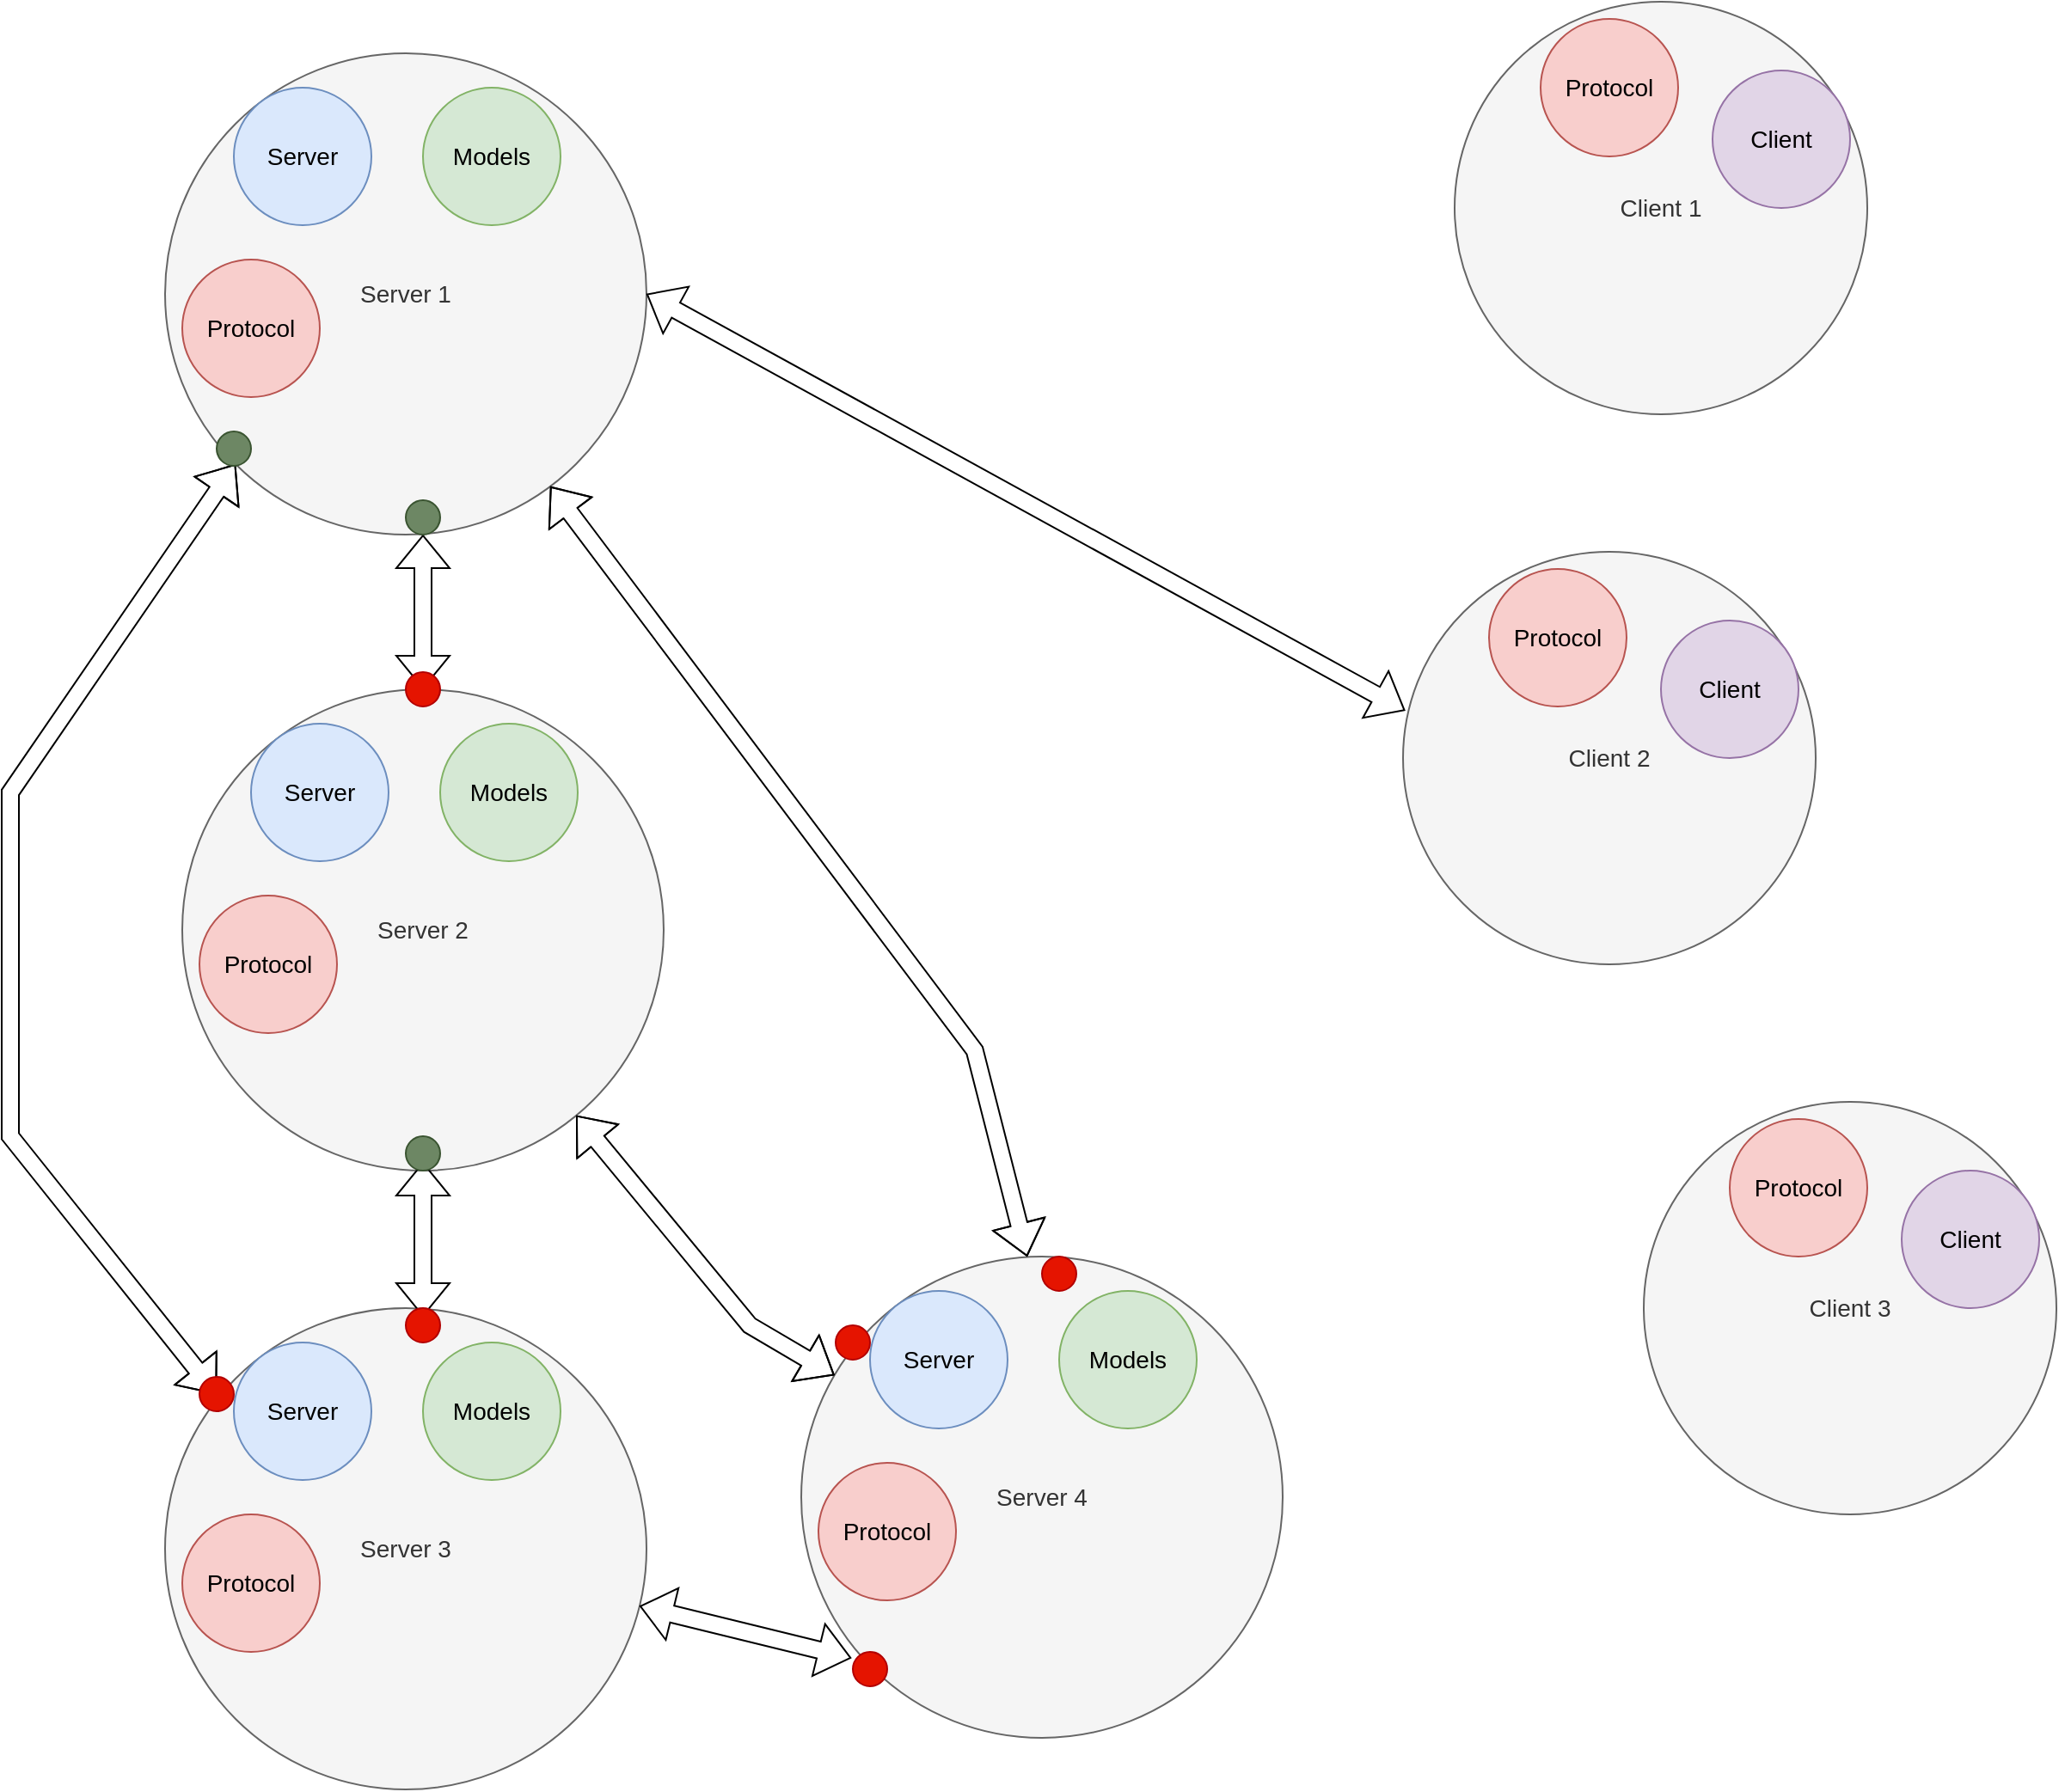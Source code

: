 <mxfile version="20.6.0" type="device" pages="2"><diagram id="C5RBs43oDa-KdzZeNtuy" name="Page-1"><mxGraphModel dx="1581" dy="836" grid="1" gridSize="10" guides="1" tooltips="1" connect="1" arrows="1" fold="1" page="1" pageScale="1" pageWidth="1920" pageHeight="1200" math="0" shadow="0"><root><mxCell id="WIyWlLk6GJQsqaUBKTNV-0"/><mxCell id="WIyWlLk6GJQsqaUBKTNV-1" parent="WIyWlLk6GJQsqaUBKTNV-0"/><mxCell id="MP1vZMVsDTyIc9BMjulb-2" value="&lt;font style=&quot;font-size: 14px;&quot;&gt;Server 1&lt;br&gt;&lt;/font&gt;" style="ellipse;whiteSpace=wrap;html=1;aspect=fixed;fillColor=#f5f5f5;fontColor=#333333;strokeColor=#666666;" vertex="1" parent="WIyWlLk6GJQsqaUBKTNV-1"><mxGeometry x="120" y="120" width="280" height="280" as="geometry"/></mxCell><mxCell id="MP1vZMVsDTyIc9BMjulb-3" value="Server" style="ellipse;whiteSpace=wrap;html=1;aspect=fixed;fontSize=14;fillColor=#dae8fc;strokeColor=#6c8ebf;" vertex="1" parent="WIyWlLk6GJQsqaUBKTNV-1"><mxGeometry x="160" y="140" width="80" height="80" as="geometry"/></mxCell><mxCell id="MP1vZMVsDTyIc9BMjulb-4" value="Models" style="ellipse;whiteSpace=wrap;html=1;aspect=fixed;fontSize=14;fillColor=#d5e8d4;strokeColor=#82b366;" vertex="1" parent="WIyWlLk6GJQsqaUBKTNV-1"><mxGeometry x="270" y="140" width="80" height="80" as="geometry"/></mxCell><mxCell id="MP1vZMVsDTyIc9BMjulb-5" value="Protocol" style="ellipse;whiteSpace=wrap;html=1;aspect=fixed;fontSize=14;fillColor=#f8cecc;strokeColor=#b85450;" vertex="1" parent="WIyWlLk6GJQsqaUBKTNV-1"><mxGeometry x="130" y="240" width="80" height="80" as="geometry"/></mxCell><mxCell id="MP1vZMVsDTyIc9BMjulb-6" value="&lt;font style=&quot;font-size: 14px;&quot;&gt;Server 2&lt;br&gt;&lt;/font&gt;" style="ellipse;whiteSpace=wrap;html=1;aspect=fixed;fillColor=#f5f5f5;fontColor=#333333;strokeColor=#666666;" vertex="1" parent="WIyWlLk6GJQsqaUBKTNV-1"><mxGeometry x="130" y="490" width="280" height="280" as="geometry"/></mxCell><mxCell id="MP1vZMVsDTyIc9BMjulb-7" value="Server" style="ellipse;whiteSpace=wrap;html=1;aspect=fixed;fontSize=14;fillColor=#dae8fc;strokeColor=#6c8ebf;" vertex="1" parent="WIyWlLk6GJQsqaUBKTNV-1"><mxGeometry x="170" y="510" width="80" height="80" as="geometry"/></mxCell><mxCell id="MP1vZMVsDTyIc9BMjulb-8" value="Models" style="ellipse;whiteSpace=wrap;html=1;aspect=fixed;fontSize=14;fillColor=#d5e8d4;strokeColor=#82b366;" vertex="1" parent="WIyWlLk6GJQsqaUBKTNV-1"><mxGeometry x="280" y="510" width="80" height="80" as="geometry"/></mxCell><mxCell id="MP1vZMVsDTyIc9BMjulb-9" value="Protocol" style="ellipse;whiteSpace=wrap;html=1;aspect=fixed;fontSize=14;fillColor=#f8cecc;strokeColor=#b85450;" vertex="1" parent="WIyWlLk6GJQsqaUBKTNV-1"><mxGeometry x="140" y="610" width="80" height="80" as="geometry"/></mxCell><mxCell id="MP1vZMVsDTyIc9BMjulb-10" value="&lt;font style=&quot;font-size: 14px;&quot;&gt;Server 3&lt;br&gt;&lt;/font&gt;" style="ellipse;whiteSpace=wrap;html=1;aspect=fixed;fillColor=#f5f5f5;fontColor=#333333;strokeColor=#666666;" vertex="1" parent="WIyWlLk6GJQsqaUBKTNV-1"><mxGeometry x="120" y="850" width="280" height="280" as="geometry"/></mxCell><mxCell id="MP1vZMVsDTyIc9BMjulb-11" value="Server" style="ellipse;whiteSpace=wrap;html=1;aspect=fixed;fontSize=14;fillColor=#dae8fc;strokeColor=#6c8ebf;" vertex="1" parent="WIyWlLk6GJQsqaUBKTNV-1"><mxGeometry x="160" y="870" width="80" height="80" as="geometry"/></mxCell><mxCell id="MP1vZMVsDTyIc9BMjulb-12" value="Models" style="ellipse;whiteSpace=wrap;html=1;aspect=fixed;fontSize=14;fillColor=#d5e8d4;strokeColor=#82b366;" vertex="1" parent="WIyWlLk6GJQsqaUBKTNV-1"><mxGeometry x="270" y="870" width="80" height="80" as="geometry"/></mxCell><mxCell id="MP1vZMVsDTyIc9BMjulb-13" value="Protocol" style="ellipse;whiteSpace=wrap;html=1;aspect=fixed;fontSize=14;fillColor=#f8cecc;strokeColor=#b85450;" vertex="1" parent="WIyWlLk6GJQsqaUBKTNV-1"><mxGeometry x="130" y="970" width="80" height="80" as="geometry"/></mxCell><mxCell id="MP1vZMVsDTyIc9BMjulb-15" value="&lt;font style=&quot;font-size: 14px;&quot;&gt;Client 1&lt;br&gt;&lt;/font&gt;" style="ellipse;whiteSpace=wrap;html=1;aspect=fixed;fillColor=#f5f5f5;fontColor=#333333;strokeColor=#666666;" vertex="1" parent="WIyWlLk6GJQsqaUBKTNV-1"><mxGeometry x="870" y="90" width="240" height="240" as="geometry"/></mxCell><mxCell id="MP1vZMVsDTyIc9BMjulb-16" value="Protocol" style="ellipse;whiteSpace=wrap;html=1;aspect=fixed;fontSize=14;fillColor=#f8cecc;strokeColor=#b85450;" vertex="1" parent="WIyWlLk6GJQsqaUBKTNV-1"><mxGeometry x="920" y="100" width="80" height="80" as="geometry"/></mxCell><mxCell id="MP1vZMVsDTyIc9BMjulb-17" value="Client" style="ellipse;whiteSpace=wrap;html=1;aspect=fixed;fontSize=14;fillColor=#e1d5e7;strokeColor=#9673a6;" vertex="1" parent="WIyWlLk6GJQsqaUBKTNV-1"><mxGeometry x="1020" y="130" width="80" height="80" as="geometry"/></mxCell><mxCell id="MP1vZMVsDTyIc9BMjulb-18" value="&lt;font style=&quot;font-size: 14px;&quot;&gt;Client 2&lt;br&gt;&lt;/font&gt;" style="ellipse;whiteSpace=wrap;html=1;aspect=fixed;fillColor=#f5f5f5;fontColor=#333333;strokeColor=#666666;" vertex="1" parent="WIyWlLk6GJQsqaUBKTNV-1"><mxGeometry x="840" y="410" width="240" height="240" as="geometry"/></mxCell><mxCell id="MP1vZMVsDTyIc9BMjulb-19" value="Protocol" style="ellipse;whiteSpace=wrap;html=1;aspect=fixed;fontSize=14;fillColor=#f8cecc;strokeColor=#b85450;" vertex="1" parent="WIyWlLk6GJQsqaUBKTNV-1"><mxGeometry x="890" y="420" width="80" height="80" as="geometry"/></mxCell><mxCell id="MP1vZMVsDTyIc9BMjulb-20" value="Client" style="ellipse;whiteSpace=wrap;html=1;aspect=fixed;fontSize=14;fillColor=#e1d5e7;strokeColor=#9673a6;" vertex="1" parent="WIyWlLk6GJQsqaUBKTNV-1"><mxGeometry x="990" y="450" width="80" height="80" as="geometry"/></mxCell><mxCell id="MP1vZMVsDTyIc9BMjulb-21" value="&lt;font style=&quot;font-size: 14px;&quot;&gt;Client 3&lt;br&gt;&lt;/font&gt;" style="ellipse;whiteSpace=wrap;html=1;aspect=fixed;fillColor=#f5f5f5;fontColor=#333333;strokeColor=#666666;" vertex="1" parent="WIyWlLk6GJQsqaUBKTNV-1"><mxGeometry x="980" y="730" width="240" height="240" as="geometry"/></mxCell><mxCell id="MP1vZMVsDTyIc9BMjulb-22" value="Protocol" style="ellipse;whiteSpace=wrap;html=1;aspect=fixed;fontSize=14;fillColor=#f8cecc;strokeColor=#b85450;" vertex="1" parent="WIyWlLk6GJQsqaUBKTNV-1"><mxGeometry x="1030" y="740" width="80" height="80" as="geometry"/></mxCell><mxCell id="MP1vZMVsDTyIc9BMjulb-23" value="Client" style="ellipse;whiteSpace=wrap;html=1;aspect=fixed;fontSize=14;fillColor=#e1d5e7;strokeColor=#9673a6;" vertex="1" parent="WIyWlLk6GJQsqaUBKTNV-1"><mxGeometry x="1130" y="770" width="80" height="80" as="geometry"/></mxCell><mxCell id="MP1vZMVsDTyIc9BMjulb-24" value="" style="shape=flexArrow;endArrow=classic;startArrow=classic;html=1;rounded=0;fontSize=14;exitX=0.5;exitY=0;exitDx=0;exitDy=0;" edge="1" parent="WIyWlLk6GJQsqaUBKTNV-1" source="MP1vZMVsDTyIc9BMjulb-6"><mxGeometry width="100" height="100" relative="1" as="geometry"><mxPoint x="170" y="500" as="sourcePoint"/><mxPoint x="270" y="400" as="targetPoint"/><Array as="points"/></mxGeometry></mxCell><mxCell id="MP1vZMVsDTyIc9BMjulb-27" value="" style="shape=flexArrow;endArrow=classic;startArrow=classic;html=1;rounded=0;fontSize=14;exitX=0.5;exitY=0;exitDx=0;exitDy=0;" edge="1" parent="WIyWlLk6GJQsqaUBKTNV-1"><mxGeometry width="100" height="100" relative="1" as="geometry"><mxPoint x="270" y="855.0" as="sourcePoint"/><mxPoint x="270" y="765.0" as="targetPoint"/><Array as="points"/></mxGeometry></mxCell><mxCell id="MP1vZMVsDTyIc9BMjulb-28" value="" style="shape=flexArrow;endArrow=classic;startArrow=classic;html=1;rounded=0;fontSize=14;exitX=0.107;exitY=0.179;exitDx=0;exitDy=0;entryX=0;entryY=1;entryDx=0;entryDy=0;exitPerimeter=0;" edge="1" parent="WIyWlLk6GJQsqaUBKTNV-1" source="MP1vZMVsDTyIc9BMjulb-10" target="MP1vZMVsDTyIc9BMjulb-2"><mxGeometry width="100" height="100" relative="1" as="geometry"><mxPoint x="300" y="520.0" as="sourcePoint"/><mxPoint x="300" y="430.0" as="targetPoint"/><Array as="points"><mxPoint x="30" y="750"/><mxPoint x="30" y="550"/></Array></mxGeometry></mxCell><mxCell id="MP1vZMVsDTyIc9BMjulb-29" value="" style="shape=flexArrow;endArrow=classic;startArrow=classic;html=1;rounded=0;fontSize=14;entryX=0.005;entryY=0.385;entryDx=0;entryDy=0;entryPerimeter=0;exitX=1;exitY=0.5;exitDx=0;exitDy=0;" edge="1" parent="WIyWlLk6GJQsqaUBKTNV-1" source="MP1vZMVsDTyIc9BMjulb-2" target="MP1vZMVsDTyIc9BMjulb-18"><mxGeometry width="100" height="100" relative="1" as="geometry"><mxPoint x="670" y="550" as="sourcePoint"/><mxPoint x="770" y="450" as="targetPoint"/></mxGeometry></mxCell><mxCell id="YZ1pF6exOpL4Dq_W0krl-0" value="" style="ellipse;whiteSpace=wrap;html=1;aspect=fixed;fontSize=14;fillColor=#e51400;fontColor=#ffffff;strokeColor=#B20000;" vertex="1" parent="WIyWlLk6GJQsqaUBKTNV-1"><mxGeometry x="260" y="480" width="20" height="20" as="geometry"/></mxCell><mxCell id="YZ1pF6exOpL4Dq_W0krl-1" value="" style="ellipse;whiteSpace=wrap;html=1;aspect=fixed;fontSize=14;fillColor=#6d8764;fontColor=#ffffff;strokeColor=#3A5431;" vertex="1" parent="WIyWlLk6GJQsqaUBKTNV-1"><mxGeometry x="260" y="380" width="20" height="20" as="geometry"/></mxCell><mxCell id="YZ1pF6exOpL4Dq_W0krl-2" value="" style="ellipse;whiteSpace=wrap;html=1;aspect=fixed;fontSize=14;fillColor=#6d8764;fontColor=#ffffff;strokeColor=#3A5431;" vertex="1" parent="WIyWlLk6GJQsqaUBKTNV-1"><mxGeometry x="150" y="340" width="20" height="20" as="geometry"/></mxCell><mxCell id="YZ1pF6exOpL4Dq_W0krl-3" value="" style="ellipse;whiteSpace=wrap;html=1;aspect=fixed;fontSize=14;fillColor=#6d8764;fontColor=#ffffff;strokeColor=#3A5431;" vertex="1" parent="WIyWlLk6GJQsqaUBKTNV-1"><mxGeometry x="260" y="750" width="20" height="20" as="geometry"/></mxCell><mxCell id="YZ1pF6exOpL4Dq_W0krl-4" value="" style="ellipse;whiteSpace=wrap;html=1;aspect=fixed;fontSize=14;fillColor=#e51400;fontColor=#ffffff;strokeColor=#B20000;" vertex="1" parent="WIyWlLk6GJQsqaUBKTNV-1"><mxGeometry x="260" y="850" width="20" height="20" as="geometry"/></mxCell><mxCell id="YZ1pF6exOpL4Dq_W0krl-5" value="" style="ellipse;whiteSpace=wrap;html=1;aspect=fixed;fontSize=14;fillColor=#e51400;fontColor=#ffffff;strokeColor=#B20000;" vertex="1" parent="WIyWlLk6GJQsqaUBKTNV-1"><mxGeometry x="140" y="890" width="20" height="20" as="geometry"/></mxCell><mxCell id="YZ1pF6exOpL4Dq_W0krl-6" value="&lt;font style=&quot;font-size: 14px;&quot;&gt;Server 4&lt;br&gt;&lt;/font&gt;" style="ellipse;whiteSpace=wrap;html=1;aspect=fixed;fillColor=#f5f5f5;fontColor=#333333;strokeColor=#666666;" vertex="1" parent="WIyWlLk6GJQsqaUBKTNV-1"><mxGeometry x="490" y="820" width="280" height="280" as="geometry"/></mxCell><mxCell id="YZ1pF6exOpL4Dq_W0krl-7" value="Server" style="ellipse;whiteSpace=wrap;html=1;aspect=fixed;fontSize=14;fillColor=#dae8fc;strokeColor=#6c8ebf;" vertex="1" parent="WIyWlLk6GJQsqaUBKTNV-1"><mxGeometry x="530" y="840" width="80" height="80" as="geometry"/></mxCell><mxCell id="YZ1pF6exOpL4Dq_W0krl-8" value="Models" style="ellipse;whiteSpace=wrap;html=1;aspect=fixed;fontSize=14;fillColor=#d5e8d4;strokeColor=#82b366;" vertex="1" parent="WIyWlLk6GJQsqaUBKTNV-1"><mxGeometry x="640" y="840" width="80" height="80" as="geometry"/></mxCell><mxCell id="YZ1pF6exOpL4Dq_W0krl-9" value="Protocol" style="ellipse;whiteSpace=wrap;html=1;aspect=fixed;fontSize=14;fillColor=#f8cecc;strokeColor=#b85450;" vertex="1" parent="WIyWlLk6GJQsqaUBKTNV-1"><mxGeometry x="500" y="940" width="80" height="80" as="geometry"/></mxCell><mxCell id="YZ1pF6exOpL4Dq_W0krl-10" value="" style="ellipse;whiteSpace=wrap;html=1;aspect=fixed;fontSize=14;fillColor=#e51400;fontColor=#ffffff;strokeColor=#B20000;" vertex="1" parent="WIyWlLk6GJQsqaUBKTNV-1"><mxGeometry x="630" y="820" width="20" height="20" as="geometry"/></mxCell><mxCell id="YZ1pF6exOpL4Dq_W0krl-11" value="" style="ellipse;whiteSpace=wrap;html=1;aspect=fixed;fontSize=14;fillColor=#e51400;fontColor=#ffffff;strokeColor=#B20000;" vertex="1" parent="WIyWlLk6GJQsqaUBKTNV-1"><mxGeometry x="510" y="860" width="20" height="20" as="geometry"/></mxCell><mxCell id="YZ1pF6exOpL4Dq_W0krl-12" value="" style="shape=flexArrow;endArrow=classic;startArrow=classic;html=1;rounded=0;fontSize=14;" edge="1" parent="WIyWlLk6GJQsqaUBKTNV-1" source="YZ1pF6exOpL4Dq_W0krl-6" target="MP1vZMVsDTyIc9BMjulb-6"><mxGeometry width="100" height="100" relative="1" as="geometry"><mxPoint x="280" y="865" as="sourcePoint"/><mxPoint x="280" y="775.0" as="targetPoint"/><Array as="points"><mxPoint x="460" y="860"/></Array></mxGeometry></mxCell><mxCell id="YZ1pF6exOpL4Dq_W0krl-13" value="" style="shape=flexArrow;endArrow=classic;startArrow=classic;html=1;rounded=0;fontSize=14;exitX=0.002;exitY=0.571;exitDx=0;exitDy=0;exitPerimeter=0;" edge="1" parent="WIyWlLk6GJQsqaUBKTNV-1" target="MP1vZMVsDTyIc9BMjulb-2"><mxGeometry width="100" height="100" relative="1" as="geometry"><mxPoint x="621.42" y="820.0" as="sourcePoint"/><mxPoint x="489.998" y="578.076" as="targetPoint"/><Array as="points"><mxPoint x="590.86" y="700.12"/></Array></mxGeometry></mxCell><mxCell id="YZ1pF6exOpL4Dq_W0krl-14" value="" style="shape=flexArrow;endArrow=classic;startArrow=classic;html=1;rounded=0;fontSize=14;entryX=0.104;entryY=0.834;entryDx=0;entryDy=0;entryPerimeter=0;" edge="1" parent="WIyWlLk6GJQsqaUBKTNV-1" source="MP1vZMVsDTyIc9BMjulb-10" target="YZ1pF6exOpL4Dq_W0krl-6"><mxGeometry width="100" height="100" relative="1" as="geometry"><mxPoint x="480" y="1150" as="sourcePoint"/><mxPoint x="480" y="1060.0" as="targetPoint"/><Array as="points"/></mxGeometry></mxCell><mxCell id="YZ1pF6exOpL4Dq_W0krl-20" value="" style="ellipse;whiteSpace=wrap;html=1;aspect=fixed;fontSize=14;fillColor=#e51400;fontColor=#ffffff;strokeColor=#B20000;" vertex="1" parent="WIyWlLk6GJQsqaUBKTNV-1"><mxGeometry x="520" y="1050" width="20" height="20" as="geometry"/></mxCell></root></mxGraphModel></diagram><diagram id="NVxqeo6ZgxWNqiosKK9f" name="Page-2"><mxGraphModel dx="1502" dy="794" grid="1" gridSize="10" guides="1" tooltips="1" connect="1" arrows="1" fold="1" page="1" pageScale="1" pageWidth="1920" pageHeight="1200" math="0" shadow="0"><root><mxCell id="0"/><mxCell id="1" parent="0"/><mxCell id="e9y2bRciDFLMRhm4Pl-h-1" value="Server 1" style="rounded=0;whiteSpace=wrap;html=1;fontSize=14;fillColor=#d5e8d4;strokeColor=#82b366;" vertex="1" parent="1"><mxGeometry x="140" y="100" width="120" height="60" as="geometry"/></mxCell><mxCell id="e9y2bRciDFLMRhm4Pl-h-2" value="Server 2" style="rounded=0;whiteSpace=wrap;html=1;fontSize=14;fillColor=#dae8fc;strokeColor=#6c8ebf;" vertex="1" parent="1"><mxGeometry x="740" y="100" width="120" height="60" as="geometry"/></mxCell><mxCell id="e9y2bRciDFLMRhm4Pl-h-3" value="" style="endArrow=classic;html=1;rounded=0;fontSize=14;exitX=0.5;exitY=1;exitDx=0;exitDy=0;fillColor=#d5e8d4;strokeColor=#82b366;strokeWidth=3;" edge="1" parent="1" source="e9y2bRciDFLMRhm4Pl-h-1"><mxGeometry width="50" height="50" relative="1" as="geometry"><mxPoint x="740" y="430" as="sourcePoint"/><mxPoint x="200" y="1162" as="targetPoint"/></mxGeometry></mxCell><mxCell id="e9y2bRciDFLMRhm4Pl-h-4" value="" style="endArrow=classic;html=1;rounded=0;fontSize=14;exitX=0.5;exitY=1;exitDx=0;exitDy=0;fillColor=#dae8fc;strokeColor=#6c8ebf;strokeWidth=3;" edge="1" parent="1"><mxGeometry width="50" height="50" relative="1" as="geometry"><mxPoint x="799.5" y="160" as="sourcePoint"/><mxPoint x="799.5" y="1162" as="targetPoint"/></mxGeometry></mxCell><mxCell id="e9y2bRciDFLMRhm4Pl-h-5" value="Server 3" style="rounded=0;whiteSpace=wrap;html=1;fontSize=14;fillColor=#ffe6cc;strokeColor=#d79b00;" vertex="1" parent="1"><mxGeometry x="1340" y="100" width="120" height="60" as="geometry"/></mxCell><mxCell id="e9y2bRciDFLMRhm4Pl-h-6" value="" style="endArrow=classic;html=1;rounded=0;fontSize=14;exitX=0.5;exitY=1;exitDx=0;exitDy=0;fillColor=#ffe6cc;strokeColor=#d79b00;strokeWidth=3;" edge="1" parent="1"><mxGeometry width="50" height="50" relative="1" as="geometry"><mxPoint x="1399.5" y="160" as="sourcePoint"/><mxPoint x="1399.5" y="1162" as="targetPoint"/></mxGeometry></mxCell><mxCell id="e9y2bRciDFLMRhm4Pl-h-9" value="Started" style="shape=step;perimeter=stepPerimeter;whiteSpace=wrap;html=1;fixedSize=1;fontSize=14;fillColor=#d5e8d4;strokeColor=#82b366;" vertex="1" parent="1"><mxGeometry x="100" y="190" width="100" height="30" as="geometry"/></mxCell><mxCell id="e9y2bRciDFLMRhm4Pl-h-10" value="Started" style="shape=step;perimeter=stepPerimeter;whiteSpace=wrap;html=1;fixedSize=1;fontSize=14;fillColor=#dae8fc;strokeColor=#6c8ebf;" vertex="1" parent="1"><mxGeometry x="700" y="260" width="100" height="30" as="geometry"/></mxCell><mxCell id="e9y2bRciDFLMRhm4Pl-h-11" value="" style="endArrow=classic;html=1;rounded=0;fontSize=14;endSize=15;startSize=20;strokeWidth=3;fillColor=#dae8fc;strokeColor=#6c8ebf;" edge="1" parent="1"><mxGeometry relative="1" as="geometry"><mxPoint x="800" y="320" as="sourcePoint"/><mxPoint x="200" y="360" as="targetPoint"/></mxGeometry></mxCell><mxCell id="e9y2bRciDFLMRhm4Pl-h-12" value="REQ_2" style="edgeLabel;resizable=0;html=1;align=center;verticalAlign=middle;fontSize=14;" connectable="0" vertex="1" parent="e9y2bRciDFLMRhm4Pl-h-11"><mxGeometry relative="1" as="geometry"/></mxCell><mxCell id="e9y2bRciDFLMRhm4Pl-h-13" value="" style="endArrow=classic;html=1;rounded=0;fontSize=14;endSize=15;startSize=20;strokeWidth=3;fillColor=#d5e8d4;strokeColor=#82b366;" edge="1" parent="1"><mxGeometry relative="1" as="geometry"><mxPoint x="200" y="400" as="sourcePoint"/><mxPoint x="800" y="440" as="targetPoint"/></mxGeometry></mxCell><mxCell id="e9y2bRciDFLMRhm4Pl-h-14" value="ACK_1" style="edgeLabel;resizable=0;html=1;align=center;verticalAlign=middle;fontSize=14;" connectable="0" vertex="1" parent="e9y2bRciDFLMRhm4Pl-h-13"><mxGeometry relative="1" as="geometry"/></mxCell><mxCell id="e9y2bRciDFLMRhm4Pl-h-15" value="Started" style="shape=step;perimeter=stepPerimeter;whiteSpace=wrap;html=1;fixedSize=1;fontSize=14;fillColor=#ffe6cc;strokeColor=#d79b00;" vertex="1" parent="1"><mxGeometry x="1300" y="470" width="100" height="30" as="geometry"/></mxCell><mxCell id="e9y2bRciDFLMRhm4Pl-h-16" value="" style="endArrow=classic;html=1;rounded=0;fontSize=14;endSize=15;startSize=20;strokeWidth=3;fillColor=#ffe6cc;strokeColor=#d79b00;" edge="1" parent="1"><mxGeometry relative="1" as="geometry"><mxPoint x="1400" y="520" as="sourcePoint"/><mxPoint x="800" y="560" as="targetPoint"/></mxGeometry></mxCell><mxCell id="e9y2bRciDFLMRhm4Pl-h-17" value="REQ_3" style="edgeLabel;resizable=0;html=1;align=center;verticalAlign=middle;fontSize=14;" connectable="0" vertex="1" parent="e9y2bRciDFLMRhm4Pl-h-16"><mxGeometry relative="1" as="geometry"/></mxCell><mxCell id="e9y2bRciDFLMRhm4Pl-h-18" value="" style="endArrow=classic;html=1;rounded=0;fontSize=14;endSize=15;startSize=20;strokeWidth=3;fillColor=#ffe6cc;strokeColor=#d79b00;" edge="1" parent="1"><mxGeometry relative="1" as="geometry"><mxPoint x="1400" y="560" as="sourcePoint"/><mxPoint x="200" y="640" as="targetPoint"/></mxGeometry></mxCell><mxCell id="e9y2bRciDFLMRhm4Pl-h-19" value="REQ_3" style="edgeLabel;resizable=0;html=1;align=center;verticalAlign=middle;fontSize=14;" connectable="0" vertex="1" parent="e9y2bRciDFLMRhm4Pl-h-18"><mxGeometry relative="1" as="geometry"><mxPoint x="-300" y="20" as="offset"/></mxGeometry></mxCell><mxCell id="e9y2bRciDFLMRhm4Pl-h-20" value="" style="endArrow=classic;html=1;rounded=0;fontSize=14;endSize=15;startSize=20;strokeWidth=3;fillColor=#dae8fc;strokeColor=#6c8ebf;" edge="1" parent="1"><mxGeometry relative="1" as="geometry"><mxPoint x="800" y="560" as="sourcePoint"/><mxPoint x="1400" y="600" as="targetPoint"/></mxGeometry></mxCell><mxCell id="e9y2bRciDFLMRhm4Pl-h-21" value="ACK_2" style="edgeLabel;resizable=0;html=1;align=center;verticalAlign=middle;fontSize=14;" connectable="0" vertex="1" parent="e9y2bRciDFLMRhm4Pl-h-20"><mxGeometry relative="1" as="geometry"><mxPoint x="-130" y="-10" as="offset"/></mxGeometry></mxCell><mxCell id="e9y2bRciDFLMRhm4Pl-h-22" value="" style="endArrow=classic;html=1;rounded=0;fontSize=14;endSize=15;startSize=20;strokeWidth=3;fillColor=#d5e8d4;strokeColor=#82b366;" edge="1" parent="1"><mxGeometry relative="1" as="geometry"><mxPoint x="200" y="680" as="sourcePoint"/><mxPoint x="1400" y="760" as="targetPoint"/></mxGeometry></mxCell><mxCell id="e9y2bRciDFLMRhm4Pl-h-23" value="ACK_1" style="edgeLabel;resizable=0;html=1;align=center;verticalAlign=middle;fontSize=14;" connectable="0" vertex="1" parent="e9y2bRciDFLMRhm4Pl-h-22"><mxGeometry relative="1" as="geometry"><mxPoint x="-300" y="-20" as="offset"/></mxGeometry></mxCell></root></mxGraphModel></diagram></mxfile>